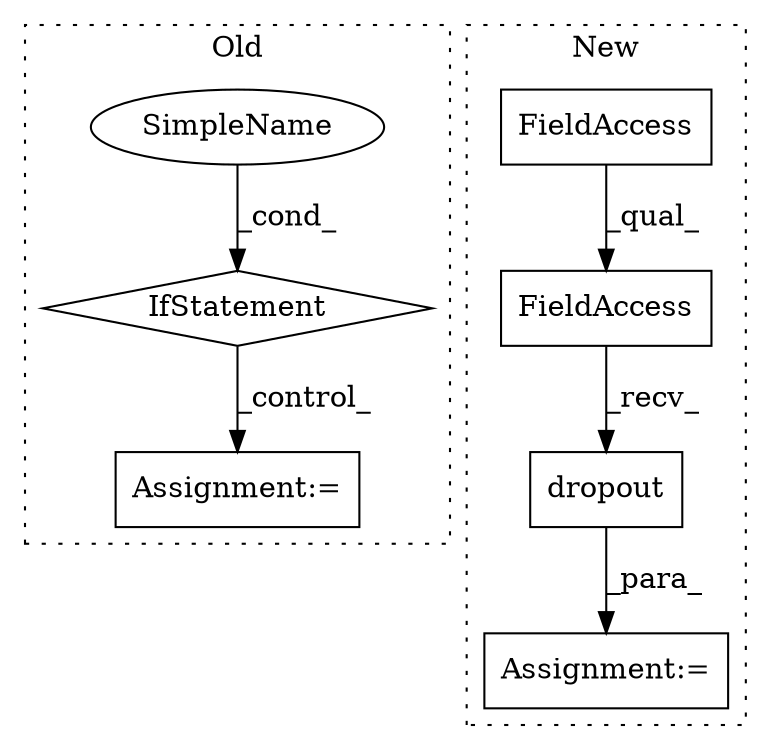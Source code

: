 digraph G {
subgraph cluster0 {
1 [label="IfStatement" a="25" s="3105,3123" l="4,2" shape="diamond"];
4 [label="Assignment:=" a="7" s="3154" l="1" shape="box"];
5 [label="SimpleName" a="42" s="" l="" shape="ellipse"];
label = "Old";
style="dotted";
}
subgraph cluster1 {
2 [label="dropout" a="32" s="2963,2987" l="8,1" shape="box"];
3 [label="Assignment:=" a="7" s="2942" l="1" shape="box"];
6 [label="FieldAccess" a="22" s="2943" l="19" shape="box"];
7 [label="FieldAccess" a="22" s="2943" l="8" shape="box"];
label = "New";
style="dotted";
}
1 -> 4 [label="_control_"];
2 -> 3 [label="_para_"];
5 -> 1 [label="_cond_"];
6 -> 2 [label="_recv_"];
7 -> 6 [label="_qual_"];
}
